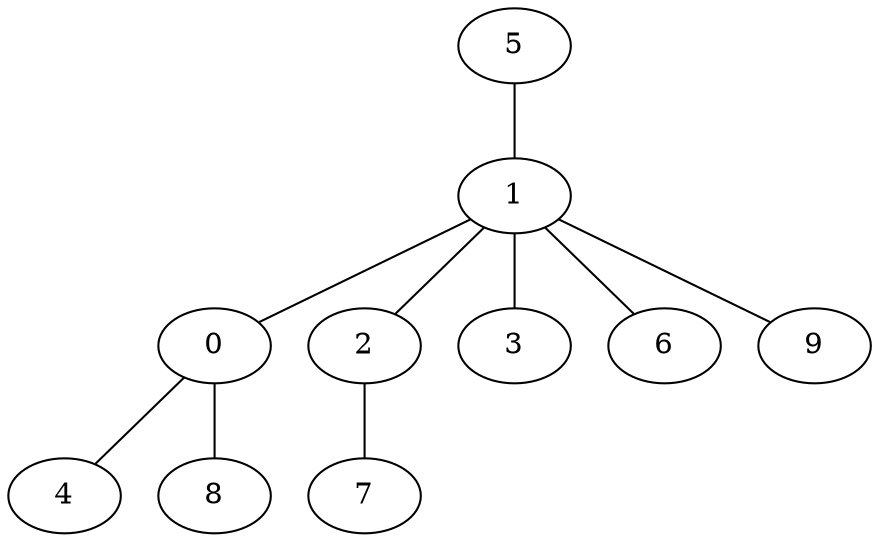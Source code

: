 graph G {
  1;
  0;
  2;
  3;
  4;
  5;
  6;
  7;
  8;
  9;
   1 -- 0;
   1 -- 2;
   1 -- 3;
   0 -- 4;
   5 -- 1;
   1 -- 6;
   2 -- 7;
   0 -- 8;
   1 -- 9;
}
